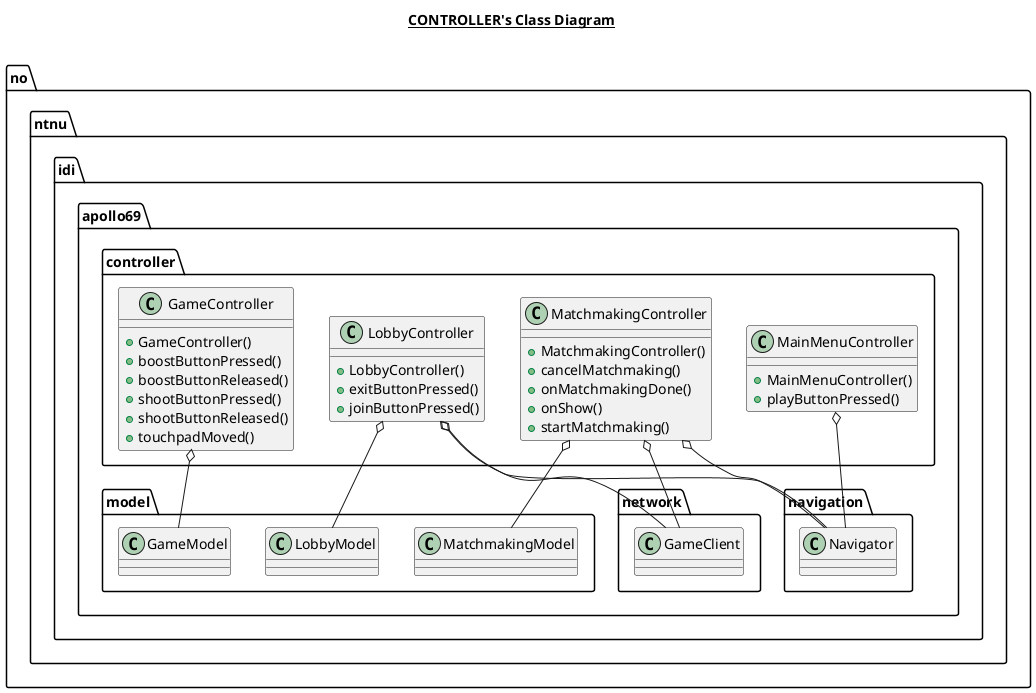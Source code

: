 @startuml

title __CONTROLLER's Class Diagram__\n

        class no.ntnu.idi.apollo69.controller.GameController {
            + GameController()
            + boostButtonPressed()
            + boostButtonReleased()
            + shootButtonPressed()
            + shootButtonReleased()
            + touchpadMoved()
        }

        class no.ntnu.idi.apollo69.controller.LobbyController {
            + LobbyController()
            + exitButtonPressed()
            + joinButtonPressed()
        }

        class no.ntnu.idi.apollo69.controller.MainMenuController {
            + MainMenuController()
            + playButtonPressed()
        }

        class no.ntnu.idi.apollo69.controller.MatchmakingController {
            + MatchmakingController()
            + cancelMatchmaking()
            + onMatchmakingDone()
            + onShow()
            + startMatchmaking()
        }

   no.ntnu.idi.apollo69.controller.GameController o-- no.ntnu.idi.apollo69.model.GameModel
   no.ntnu.idi.apollo69.controller.LobbyController o-- no.ntnu.idi.apollo69.network.GameClient
   no.ntnu.idi.apollo69.controller.LobbyController o-- no.ntnu.idi.apollo69.model.LobbyModel
   no.ntnu.idi.apollo69.controller.LobbyController o-- no.ntnu.idi.apollo69.navigation.Navigator
   no.ntnu.idi.apollo69.controller.MainMenuController o-- no.ntnu.idi.apollo69.navigation.Navigator
   no.ntnu.idi.apollo69.controller.MatchmakingController o-- no.ntnu.idi.apollo69.network.GameClient
   no.ntnu.idi.apollo69.controller.MatchmakingController o-- no.ntnu.idi.apollo69.model.MatchmakingModel
   no.ntnu.idi.apollo69.controller.MatchmakingController o-- no.ntnu.idi.apollo69.navigation.Navigator

@enduml
